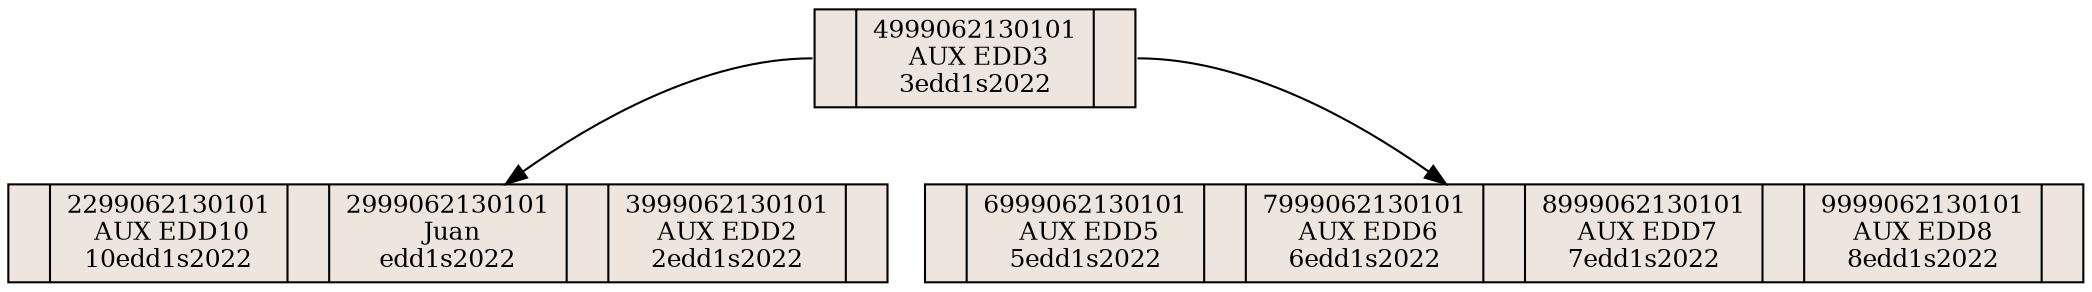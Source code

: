 digraph g{
rankdir=TB;
node [shape=record,width=0.5,fontsize=12, fillcolor=seashell2,style=filled];
Nodo_0 [label="<r0>|4999062130101\n AUX EDD3\n3edd1s2022|<r1>"];
Nodo_0:r0->Nodo_1;
Nodo_1[label="<r0>|2299062130101\n AUX EDD10\n10edd1s2022|<r1>|2999062130101\n Juan\nedd1s2022|<r2>|3999062130101\nAUX EDD2\n2edd1s2022|<r3>"];
Nodo_0:r1->Nodo_2;
Nodo_2[label="<r0>|6999062130101\n AUX EDD5\n5edd1s2022|<r1>|7999062130101\n AUX EDD6\n6edd1s2022|<r2>|8999062130101\n AUX EDD7\n7edd1s2022|<r3>|9999062130101\nAUX EDD8\n8edd1s2022|<r4>"];

}
